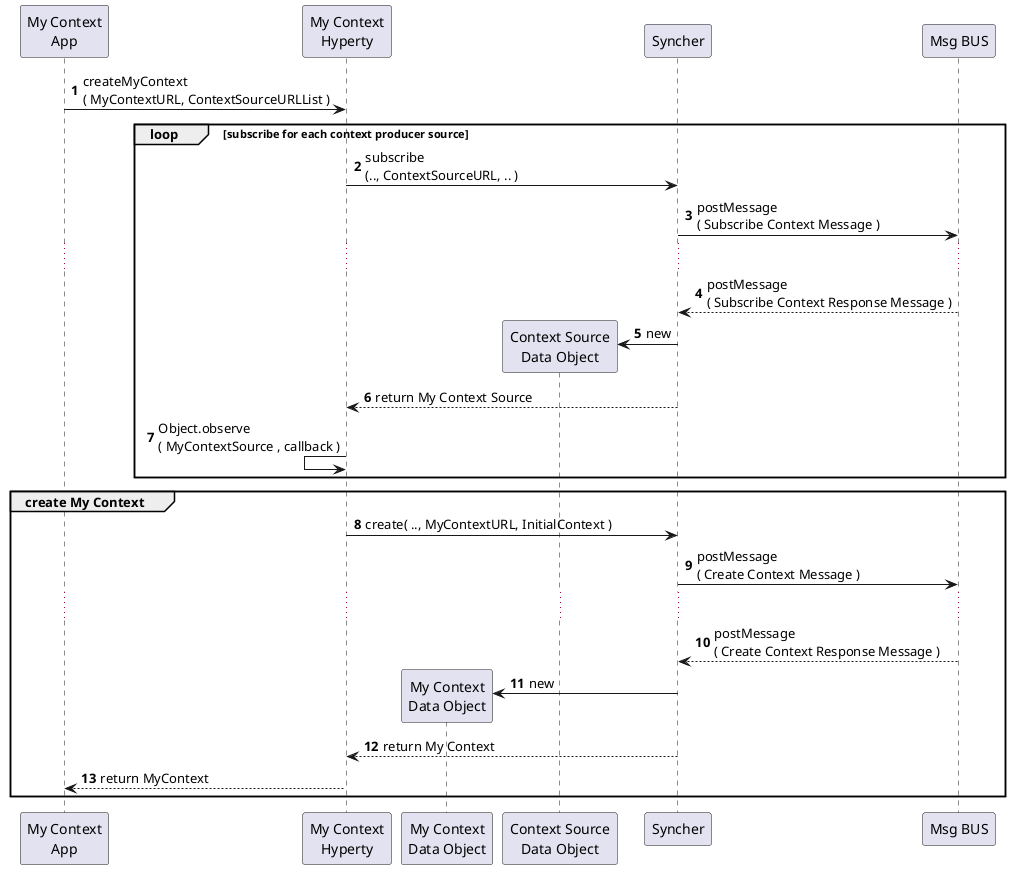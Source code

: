 @startuml
autonumber

participant "My Context\nApp" as app

participant "My Context\nHyperty" as myCtxtH

participant "My Context\nData Object" as myCtxt

participant "Context Source\nData Object" as myCtxtSrc

participant "Syncher" as sync

participant "Msg BUS" as bus


app -> myCtxtH : createMyContext\n( MyContextURL, ContextSourceURLList )

loop subscribe for each context producer source

myCtxtH -> sync : subscribe\n(.., ContextSourceURL, .. )

bus <- sync : postMessage\n( Subscribe Context Message )

...

bus --> sync : postMessage\n( Subscribe Context Response Message )

create myCtxtSrc

sync -> myCtxtSrc : new

myCtxtH <-- sync : return My Context Source

myCtxtH <-  myCtxtH : Object.observe\n( MyContextSource , callback )

end

group create My Context

sync <- myCtxtH : create( .., MyContextURL, InitialContext )

bus <- sync : postMessage\n( Create Context Message )

...

bus --> sync : postMessage\n( Create Context Response Message )

create myCtxt

sync -> myCtxt : new

myCtxtH <-- sync : return My Context

app <-- myCtxtH : return MyContext


end

@enduml
